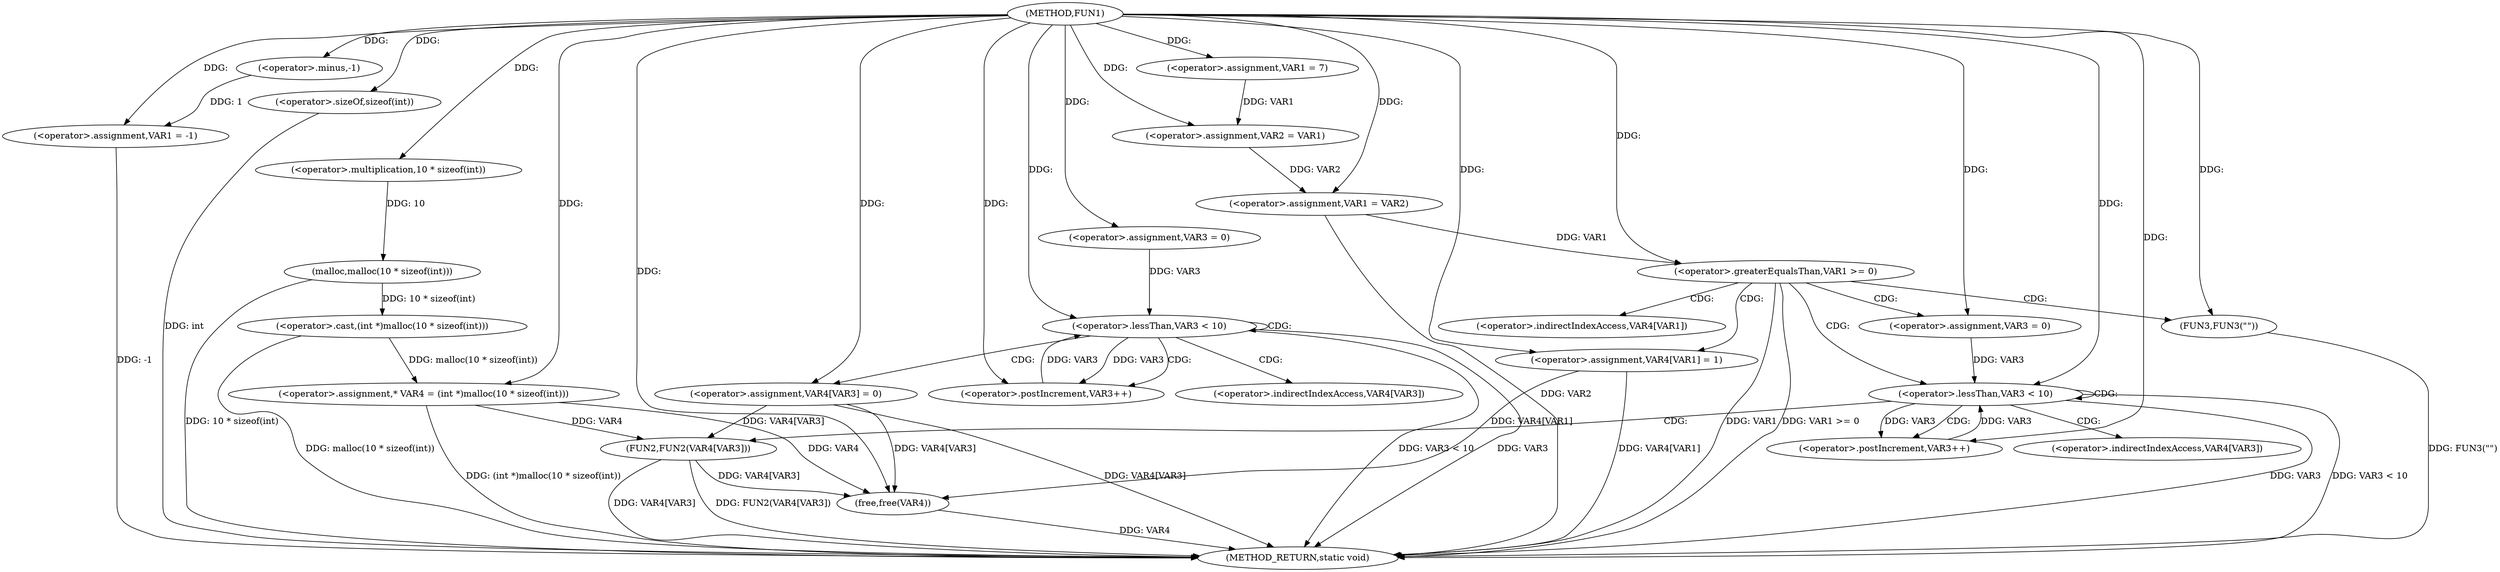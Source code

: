 digraph FUN1 {  
"1000100" [label = "(METHOD,FUN1)" ]
"1000176" [label = "(METHOD_RETURN,static void)" ]
"1000103" [label = "(<operator>.assignment,VAR1 = -1)" ]
"1000105" [label = "(<operator>.minus,-1)" ]
"1000107" [label = "(<operator>.assignment,VAR1 = 7)" ]
"1000112" [label = "(<operator>.assignment,VAR2 = VAR1)" ]
"1000116" [label = "(<operator>.assignment,VAR1 = VAR2)" ]
"1000122" [label = "(<operator>.assignment,* VAR4 = (int *)malloc(10 * sizeof(int)))" ]
"1000124" [label = "(<operator>.cast,(int *)malloc(10 * sizeof(int)))" ]
"1000126" [label = "(malloc,malloc(10 * sizeof(int)))" ]
"1000127" [label = "(<operator>.multiplication,10 * sizeof(int))" ]
"1000129" [label = "(<operator>.sizeOf,sizeof(int))" ]
"1000132" [label = "(<operator>.assignment,VAR3 = 0)" ]
"1000135" [label = "(<operator>.lessThan,VAR3 < 10)" ]
"1000138" [label = "(<operator>.postIncrement,VAR3++)" ]
"1000141" [label = "(<operator>.assignment,VAR4[VAR3] = 0)" ]
"1000147" [label = "(<operator>.greaterEqualsThan,VAR1 >= 0)" ]
"1000151" [label = "(<operator>.assignment,VAR4[VAR1] = 1)" ]
"1000157" [label = "(<operator>.assignment,VAR3 = 0)" ]
"1000160" [label = "(<operator>.lessThan,VAR3 < 10)" ]
"1000163" [label = "(<operator>.postIncrement,VAR3++)" ]
"1000166" [label = "(FUN2,FUN2(VAR4[VAR3]))" ]
"1000172" [label = "(FUN3,FUN3(\"\"))" ]
"1000174" [label = "(free,free(VAR4))" ]
"1000142" [label = "(<operator>.indirectIndexAccess,VAR4[VAR3])" ]
"1000152" [label = "(<operator>.indirectIndexAccess,VAR4[VAR1])" ]
"1000167" [label = "(<operator>.indirectIndexAccess,VAR4[VAR3])" ]
  "1000103" -> "1000176"  [ label = "DDG: -1"] 
  "1000160" -> "1000176"  [ label = "DDG: VAR3 < 10"] 
  "1000147" -> "1000176"  [ label = "DDG: VAR1"] 
  "1000126" -> "1000176"  [ label = "DDG: 10 * sizeof(int)"] 
  "1000116" -> "1000176"  [ label = "DDG: VAR2"] 
  "1000135" -> "1000176"  [ label = "DDG: VAR3 < 10"] 
  "1000122" -> "1000176"  [ label = "DDG: (int *)malloc(10 * sizeof(int))"] 
  "1000129" -> "1000176"  [ label = "DDG: int"] 
  "1000124" -> "1000176"  [ label = "DDG: malloc(10 * sizeof(int))"] 
  "1000172" -> "1000176"  [ label = "DDG: FUN3(\"\")"] 
  "1000141" -> "1000176"  [ label = "DDG: VAR4[VAR3]"] 
  "1000166" -> "1000176"  [ label = "DDG: FUN2(VAR4[VAR3])"] 
  "1000151" -> "1000176"  [ label = "DDG: VAR4[VAR1]"] 
  "1000166" -> "1000176"  [ label = "DDG: VAR4[VAR3]"] 
  "1000135" -> "1000176"  [ label = "DDG: VAR3"] 
  "1000147" -> "1000176"  [ label = "DDG: VAR1 >= 0"] 
  "1000160" -> "1000176"  [ label = "DDG: VAR3"] 
  "1000174" -> "1000176"  [ label = "DDG: VAR4"] 
  "1000105" -> "1000103"  [ label = "DDG: 1"] 
  "1000100" -> "1000103"  [ label = "DDG: "] 
  "1000100" -> "1000105"  [ label = "DDG: "] 
  "1000100" -> "1000107"  [ label = "DDG: "] 
  "1000107" -> "1000112"  [ label = "DDG: VAR1"] 
  "1000100" -> "1000112"  [ label = "DDG: "] 
  "1000112" -> "1000116"  [ label = "DDG: VAR2"] 
  "1000100" -> "1000116"  [ label = "DDG: "] 
  "1000124" -> "1000122"  [ label = "DDG: malloc(10 * sizeof(int))"] 
  "1000100" -> "1000122"  [ label = "DDG: "] 
  "1000126" -> "1000124"  [ label = "DDG: 10 * sizeof(int)"] 
  "1000127" -> "1000126"  [ label = "DDG: 10"] 
  "1000100" -> "1000127"  [ label = "DDG: "] 
  "1000100" -> "1000129"  [ label = "DDG: "] 
  "1000100" -> "1000132"  [ label = "DDG: "] 
  "1000138" -> "1000135"  [ label = "DDG: VAR3"] 
  "1000132" -> "1000135"  [ label = "DDG: VAR3"] 
  "1000100" -> "1000135"  [ label = "DDG: "] 
  "1000135" -> "1000138"  [ label = "DDG: VAR3"] 
  "1000100" -> "1000138"  [ label = "DDG: "] 
  "1000100" -> "1000141"  [ label = "DDG: "] 
  "1000116" -> "1000147"  [ label = "DDG: VAR1"] 
  "1000100" -> "1000147"  [ label = "DDG: "] 
  "1000100" -> "1000151"  [ label = "DDG: "] 
  "1000100" -> "1000157"  [ label = "DDG: "] 
  "1000163" -> "1000160"  [ label = "DDG: VAR3"] 
  "1000157" -> "1000160"  [ label = "DDG: VAR3"] 
  "1000100" -> "1000160"  [ label = "DDG: "] 
  "1000160" -> "1000163"  [ label = "DDG: VAR3"] 
  "1000100" -> "1000163"  [ label = "DDG: "] 
  "1000141" -> "1000166"  [ label = "DDG: VAR4[VAR3]"] 
  "1000122" -> "1000166"  [ label = "DDG: VAR4"] 
  "1000100" -> "1000172"  [ label = "DDG: "] 
  "1000141" -> "1000174"  [ label = "DDG: VAR4[VAR3]"] 
  "1000122" -> "1000174"  [ label = "DDG: VAR4"] 
  "1000151" -> "1000174"  [ label = "DDG: VAR4[VAR1]"] 
  "1000166" -> "1000174"  [ label = "DDG: VAR4[VAR3]"] 
  "1000100" -> "1000174"  [ label = "DDG: "] 
  "1000135" -> "1000142"  [ label = "CDG: "] 
  "1000135" -> "1000141"  [ label = "CDG: "] 
  "1000135" -> "1000135"  [ label = "CDG: "] 
  "1000135" -> "1000138"  [ label = "CDG: "] 
  "1000147" -> "1000151"  [ label = "CDG: "] 
  "1000147" -> "1000160"  [ label = "CDG: "] 
  "1000147" -> "1000152"  [ label = "CDG: "] 
  "1000147" -> "1000157"  [ label = "CDG: "] 
  "1000147" -> "1000172"  [ label = "CDG: "] 
  "1000160" -> "1000163"  [ label = "CDG: "] 
  "1000160" -> "1000167"  [ label = "CDG: "] 
  "1000160" -> "1000160"  [ label = "CDG: "] 
  "1000160" -> "1000166"  [ label = "CDG: "] 
}
